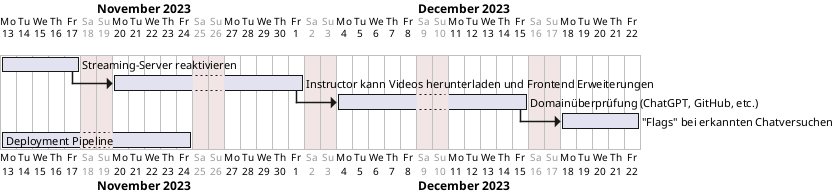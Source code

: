 @startgantt
saturday are closed
sunday are closed

Project starts the 13th of november 2023

[Streaming-Server reaktivieren] as [TASK1-1] lasts 5 days
[Instructor kann Videos herunterladen und Frontend Erweiterungen] as [TASK2-1] lasts 10 days
[Domainüberprüfung (ChatGPT, GitHub, etc.)] as [TASK3-1] lasts 10 days
["Flags" bei erkannten Chatversuchen] as [TASK4-1] lasts 5 days
[Deployment Pipeline] as [TASK1-2] lasts 10 days

[Streaming-Server reaktivieren] as [TASK1-1] lasts 5 days

[TASK1-1] -> [TASK2-1]
[TASK2-1] -> [TASK3-1]
[TASK3-1] -> [TASK4-1]




2023-11-05 to 2023-11-10 are named [Brüssel]
2023-11-05 to 2023-11-10 are colored in salmon
@endgantt